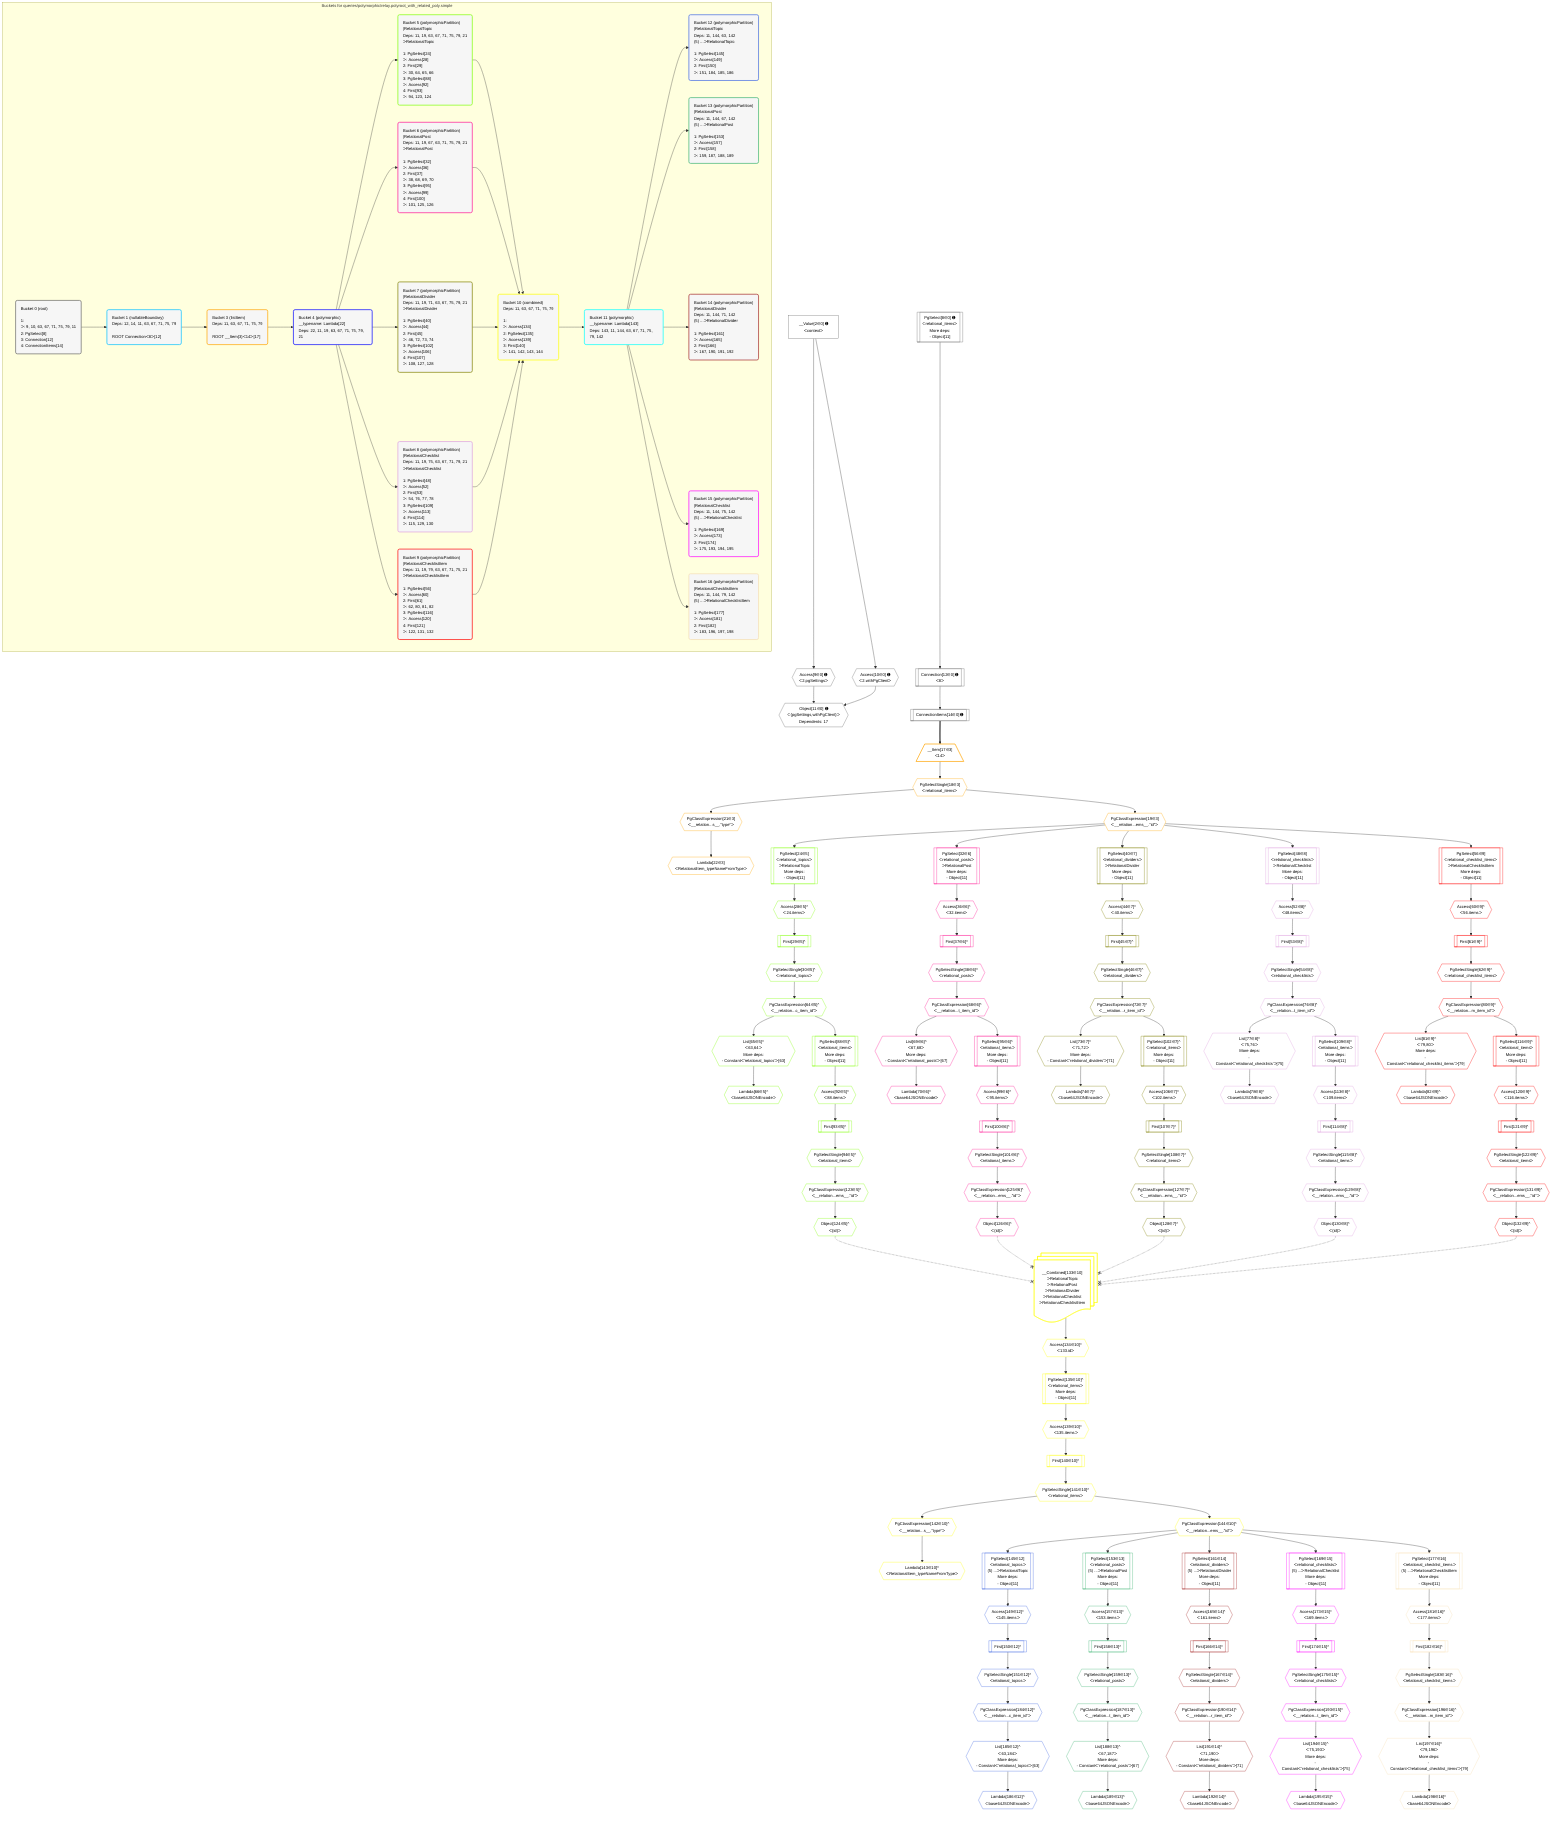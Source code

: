 %%{init: {'themeVariables': { 'fontSize': '12px'}}}%%
graph TD
    classDef path fill:#eee,stroke:#000,color:#000
    classDef plan fill:#fff,stroke-width:1px,color:#000
    classDef itemplan fill:#fff,stroke-width:2px,color:#000
    classDef unbatchedplan fill:#dff,stroke-width:1px,color:#000
    classDef sideeffectplan fill:#fcc,stroke-width:2px,color:#000
    classDef bucket fill:#f6f6f6,color:#000,stroke-width:2px,text-align:left

    subgraph "Buckets for queries/polymorphic/relay.polyroot_with_related_poly.simple"
    Bucket0("Bucket 0 (root)<br /><br />1: <br />ᐳ: 9, 10, 63, 67, 71, 75, 79, 11<br />2: PgSelect[8]<br />3: Connection[12]<br />4: ConnectionItems[14]"):::bucket
    Bucket1("Bucket 1 (nullableBoundary)<br />Deps: 12, 14, 11, 63, 67, 71, 75, 79<br /><br />ROOT Connectionᐸ8ᐳ[12]"):::bucket
    Bucket3("Bucket 3 (listItem)<br />Deps: 11, 63, 67, 71, 75, 79<br /><br />ROOT __Item{3}ᐸ14ᐳ[17]"):::bucket
    Bucket4("Bucket 4 (polymorphic)<br />__typename: Lambda[22]<br />Deps: 22, 11, 19, 63, 67, 71, 75, 79, 21"):::bucket
    Bucket5("Bucket 5 (polymorphicPartition)<br />|RelationalTopic<br />Deps: 11, 19, 63, 67, 71, 75, 79, 21<br />ᐳRelationalTopic<br /><br />1: PgSelect[24]<br />ᐳ: Access[28]<br />2: First[29]<br />ᐳ: 30, 64, 65, 66<br />3: PgSelect[88]<br />ᐳ: Access[92]<br />4: First[93]<br />ᐳ: 94, 123, 124"):::bucket
    Bucket6("Bucket 6 (polymorphicPartition)<br />|RelationalPost<br />Deps: 11, 19, 67, 63, 71, 75, 79, 21<br />ᐳRelationalPost<br /><br />1: PgSelect[32]<br />ᐳ: Access[36]<br />2: First[37]<br />ᐳ: 38, 68, 69, 70<br />3: PgSelect[95]<br />ᐳ: Access[99]<br />4: First[100]<br />ᐳ: 101, 125, 126"):::bucket
    Bucket7("Bucket 7 (polymorphicPartition)<br />|RelationalDivider<br />Deps: 11, 19, 71, 63, 67, 75, 79, 21<br />ᐳRelationalDivider<br /><br />1: PgSelect[40]<br />ᐳ: Access[44]<br />2: First[45]<br />ᐳ: 46, 72, 73, 74<br />3: PgSelect[102]<br />ᐳ: Access[106]<br />4: First[107]<br />ᐳ: 108, 127, 128"):::bucket
    Bucket8("Bucket 8 (polymorphicPartition)<br />|RelationalChecklist<br />Deps: 11, 19, 75, 63, 67, 71, 79, 21<br />ᐳRelationalChecklist<br /><br />1: PgSelect[48]<br />ᐳ: Access[52]<br />2: First[53]<br />ᐳ: 54, 76, 77, 78<br />3: PgSelect[109]<br />ᐳ: Access[113]<br />4: First[114]<br />ᐳ: 115, 129, 130"):::bucket
    Bucket9("Bucket 9 (polymorphicPartition)<br />|RelationalChecklistItem<br />Deps: 11, 19, 79, 63, 67, 71, 75, 21<br />ᐳRelationalChecklistItem<br /><br />1: PgSelect[56]<br />ᐳ: Access[60]<br />2: First[61]<br />ᐳ: 62, 80, 81, 82<br />3: PgSelect[116]<br />ᐳ: Access[120]<br />4: First[121]<br />ᐳ: 122, 131, 132"):::bucket
    Bucket10("Bucket 10 (combined)<br />Deps: 11, 63, 67, 71, 75, 79<br /><br />1: <br />ᐳ: Access[134]<br />2: PgSelect[135]<br />ᐳ: Access[139]<br />3: First[140]<br />ᐳ: 141, 142, 143, 144"):::bucket
    Bucket11("Bucket 11 (polymorphic)<br />__typename: Lambda[143]<br />Deps: 143, 11, 144, 63, 67, 71, 75, 79, 142"):::bucket
    Bucket12("Bucket 12 (polymorphicPartition)<br />|RelationalTopic<br />Deps: 11, 144, 63, 142<br />(5) ...ᐳRelationalTopic<br /><br />1: PgSelect[145]<br />ᐳ: Access[149]<br />2: First[150]<br />ᐳ: 151, 184, 185, 186"):::bucket
    Bucket13("Bucket 13 (polymorphicPartition)<br />|RelationalPost<br />Deps: 11, 144, 67, 142<br />(5) ...ᐳRelationalPost<br /><br />1: PgSelect[153]<br />ᐳ: Access[157]<br />2: First[158]<br />ᐳ: 159, 187, 188, 189"):::bucket
    Bucket14("Bucket 14 (polymorphicPartition)<br />|RelationalDivider<br />Deps: 11, 144, 71, 142<br />(5) ...ᐳRelationalDivider<br /><br />1: PgSelect[161]<br />ᐳ: Access[165]<br />2: First[166]<br />ᐳ: 167, 190, 191, 192"):::bucket
    Bucket15("Bucket 15 (polymorphicPartition)<br />|RelationalChecklist<br />Deps: 11, 144, 75, 142<br />(5) ...ᐳRelationalChecklist<br /><br />1: PgSelect[169]<br />ᐳ: Access[173]<br />2: First[174]<br />ᐳ: 175, 193, 194, 195"):::bucket
    Bucket16("Bucket 16 (polymorphicPartition)<br />|RelationalChecklistItem<br />Deps: 11, 144, 79, 142<br />(5) ...ᐳRelationalChecklistItem<br /><br />1: PgSelect[177]<br />ᐳ: Access[181]<br />2: First[182]<br />ᐳ: 183, 196, 197, 198"):::bucket
    end
    Bucket0 --> Bucket1
    Bucket1 --> Bucket3
    Bucket3 --> Bucket4
    Bucket4 --> Bucket5 & Bucket6 & Bucket7 & Bucket8 & Bucket9
    Bucket5 --> Bucket10
    Bucket6 --> Bucket10
    Bucket7 --> Bucket10
    Bucket8 --> Bucket10
    Bucket9 --> Bucket10
    Bucket10 --> Bucket11
    Bucket11 --> Bucket12 & Bucket13 & Bucket14 & Bucket15 & Bucket16

    %% plan dependencies
    Object11{{"Object[11∈0] ➊<br />ᐸ{pgSettings,withPgClient}ᐳ<br />Dependents: 17"}}:::plan
    Access9{{"Access[9∈0] ➊<br />ᐸ2.pgSettingsᐳ"}}:::plan
    Access10{{"Access[10∈0] ➊<br />ᐸ2.withPgClientᐳ"}}:::plan
    Access9 & Access10 --> Object11
    PgSelect8[["PgSelect[8∈0] ➊<br />ᐸrelational_itemsᐳ<br />More deps:<br />- Object[11]"]]:::plan
    __Value2["__Value[2∈0] ➊<br />ᐸcontextᐳ"]:::plan
    __Value2 --> Access9
    __Value2 --> Access10
    Connection12[["Connection[12∈0] ➊<br />ᐸ8ᐳ"]]:::plan
    PgSelect8 --> Connection12
    ConnectionItems14[["ConnectionItems[14∈0] ➊"]]:::plan
    Connection12 --> ConnectionItems14
    __Item17[/"__Item[17∈3]<br />ᐸ14ᐳ"\]:::itemplan
    ConnectionItems14 ==> __Item17
    PgSelectSingle18{{"PgSelectSingle[18∈3]<br />ᐸrelational_itemsᐳ"}}:::plan
    __Item17 --> PgSelectSingle18
    PgClassExpression19{{"PgClassExpression[19∈3]<br />ᐸ__relation...ems__.”id”ᐳ"}}:::plan
    PgSelectSingle18 --> PgClassExpression19
    PgClassExpression21{{"PgClassExpression[21∈3]<br />ᐸ__relation...s__.”type”ᐳ"}}:::plan
    PgSelectSingle18 --> PgClassExpression21
    Lambda22{{"Lambda[22∈3]<br />ᐸRelationalItem_typeNameFromTypeᐳ"}}:::plan
    PgClassExpression21 --> Lambda22
    PgSelect24[["PgSelect[24∈5]<br />ᐸrelational_topicsᐳ<br />ᐳRelationalTopic<br />More deps:<br />- Object[11]"]]:::plan
    PgClassExpression19 --> PgSelect24
    List65{{"List[65∈5]^<br />ᐸ63,64ᐳ<br />More deps:<br />- Constantᐸ'relational_topics'ᐳ[63]"}}:::plan
    PgClassExpression64{{"PgClassExpression[64∈5]^<br />ᐸ__relation...c_item_id”ᐳ"}}:::plan
    PgClassExpression64 --> List65
    PgSelect88[["PgSelect[88∈5]^<br />ᐸrelational_itemsᐳ<br />More deps:<br />- Object[11]"]]:::plan
    PgClassExpression64 --> PgSelect88
    Access28{{"Access[28∈5]^<br />ᐸ24.itemsᐳ"}}:::plan
    PgSelect24 --> Access28
    First29[["First[29∈5]^"]]:::plan
    Access28 --> First29
    PgSelectSingle30{{"PgSelectSingle[30∈5]^<br />ᐸrelational_topicsᐳ"}}:::plan
    First29 --> PgSelectSingle30
    PgSelectSingle30 --> PgClassExpression64
    Lambda66{{"Lambda[66∈5]^<br />ᐸbase64JSONEncodeᐳ"}}:::plan
    List65 --> Lambda66
    Access92{{"Access[92∈5]^<br />ᐸ88.itemsᐳ"}}:::plan
    PgSelect88 --> Access92
    First93[["First[93∈5]^"]]:::plan
    Access92 --> First93
    PgSelectSingle94{{"PgSelectSingle[94∈5]^<br />ᐸrelational_itemsᐳ"}}:::plan
    First93 --> PgSelectSingle94
    PgClassExpression123{{"PgClassExpression[123∈5]^<br />ᐸ__relation...ems__.”id”ᐳ"}}:::plan
    PgSelectSingle94 --> PgClassExpression123
    Object124{{"Object[124∈5]^<br />ᐸ{id}ᐳ"}}:::plan
    PgClassExpression123 --> Object124
    PgSelect32[["PgSelect[32∈6]<br />ᐸrelational_postsᐳ<br />ᐳRelationalPost<br />More deps:<br />- Object[11]"]]:::plan
    PgClassExpression19 --> PgSelect32
    List69{{"List[69∈6]^<br />ᐸ67,68ᐳ<br />More deps:<br />- Constantᐸ'relational_posts'ᐳ[67]"}}:::plan
    PgClassExpression68{{"PgClassExpression[68∈6]^<br />ᐸ__relation...t_item_id”ᐳ"}}:::plan
    PgClassExpression68 --> List69
    PgSelect95[["PgSelect[95∈6]^<br />ᐸrelational_itemsᐳ<br />More deps:<br />- Object[11]"]]:::plan
    PgClassExpression68 --> PgSelect95
    Access36{{"Access[36∈6]^<br />ᐸ32.itemsᐳ"}}:::plan
    PgSelect32 --> Access36
    First37[["First[37∈6]^"]]:::plan
    Access36 --> First37
    PgSelectSingle38{{"PgSelectSingle[38∈6]^<br />ᐸrelational_postsᐳ"}}:::plan
    First37 --> PgSelectSingle38
    PgSelectSingle38 --> PgClassExpression68
    Lambda70{{"Lambda[70∈6]^<br />ᐸbase64JSONEncodeᐳ"}}:::plan
    List69 --> Lambda70
    Access99{{"Access[99∈6]^<br />ᐸ95.itemsᐳ"}}:::plan
    PgSelect95 --> Access99
    First100[["First[100∈6]^"]]:::plan
    Access99 --> First100
    PgSelectSingle101{{"PgSelectSingle[101∈6]^<br />ᐸrelational_itemsᐳ"}}:::plan
    First100 --> PgSelectSingle101
    PgClassExpression125{{"PgClassExpression[125∈6]^<br />ᐸ__relation...ems__.”id”ᐳ"}}:::plan
    PgSelectSingle101 --> PgClassExpression125
    Object126{{"Object[126∈6]^<br />ᐸ{id}ᐳ"}}:::plan
    PgClassExpression125 --> Object126
    PgSelect40[["PgSelect[40∈7]<br />ᐸrelational_dividersᐳ<br />ᐳRelationalDivider<br />More deps:<br />- Object[11]"]]:::plan
    PgClassExpression19 --> PgSelect40
    List73{{"List[73∈7]^<br />ᐸ71,72ᐳ<br />More deps:<br />- Constantᐸ'relational_dividers'ᐳ[71]"}}:::plan
    PgClassExpression72{{"PgClassExpression[72∈7]^<br />ᐸ__relation...r_item_id”ᐳ"}}:::plan
    PgClassExpression72 --> List73
    PgSelect102[["PgSelect[102∈7]^<br />ᐸrelational_itemsᐳ<br />More deps:<br />- Object[11]"]]:::plan
    PgClassExpression72 --> PgSelect102
    Access44{{"Access[44∈7]^<br />ᐸ40.itemsᐳ"}}:::plan
    PgSelect40 --> Access44
    First45[["First[45∈7]^"]]:::plan
    Access44 --> First45
    PgSelectSingle46{{"PgSelectSingle[46∈7]^<br />ᐸrelational_dividersᐳ"}}:::plan
    First45 --> PgSelectSingle46
    PgSelectSingle46 --> PgClassExpression72
    Lambda74{{"Lambda[74∈7]^<br />ᐸbase64JSONEncodeᐳ"}}:::plan
    List73 --> Lambda74
    Access106{{"Access[106∈7]^<br />ᐸ102.itemsᐳ"}}:::plan
    PgSelect102 --> Access106
    First107[["First[107∈7]^"]]:::plan
    Access106 --> First107
    PgSelectSingle108{{"PgSelectSingle[108∈7]^<br />ᐸrelational_itemsᐳ"}}:::plan
    First107 --> PgSelectSingle108
    PgClassExpression127{{"PgClassExpression[127∈7]^<br />ᐸ__relation...ems__.”id”ᐳ"}}:::plan
    PgSelectSingle108 --> PgClassExpression127
    Object128{{"Object[128∈7]^<br />ᐸ{id}ᐳ"}}:::plan
    PgClassExpression127 --> Object128
    PgSelect48[["PgSelect[48∈8]<br />ᐸrelational_checklistsᐳ<br />ᐳRelationalChecklist<br />More deps:<br />- Object[11]"]]:::plan
    PgClassExpression19 --> PgSelect48
    List77{{"List[77∈8]^<br />ᐸ75,76ᐳ<br />More deps:<br />- Constantᐸ'relational_checklists'ᐳ[75]"}}:::plan
    PgClassExpression76{{"PgClassExpression[76∈8]^<br />ᐸ__relation...t_item_id”ᐳ"}}:::plan
    PgClassExpression76 --> List77
    PgSelect109[["PgSelect[109∈8]^<br />ᐸrelational_itemsᐳ<br />More deps:<br />- Object[11]"]]:::plan
    PgClassExpression76 --> PgSelect109
    Access52{{"Access[52∈8]^<br />ᐸ48.itemsᐳ"}}:::plan
    PgSelect48 --> Access52
    First53[["First[53∈8]^"]]:::plan
    Access52 --> First53
    PgSelectSingle54{{"PgSelectSingle[54∈8]^<br />ᐸrelational_checklistsᐳ"}}:::plan
    First53 --> PgSelectSingle54
    PgSelectSingle54 --> PgClassExpression76
    Lambda78{{"Lambda[78∈8]^<br />ᐸbase64JSONEncodeᐳ"}}:::plan
    List77 --> Lambda78
    Access113{{"Access[113∈8]^<br />ᐸ109.itemsᐳ"}}:::plan
    PgSelect109 --> Access113
    First114[["First[114∈8]^"]]:::plan
    Access113 --> First114
    PgSelectSingle115{{"PgSelectSingle[115∈8]^<br />ᐸrelational_itemsᐳ"}}:::plan
    First114 --> PgSelectSingle115
    PgClassExpression129{{"PgClassExpression[129∈8]^<br />ᐸ__relation...ems__.”id”ᐳ"}}:::plan
    PgSelectSingle115 --> PgClassExpression129
    Object130{{"Object[130∈8]^<br />ᐸ{id}ᐳ"}}:::plan
    PgClassExpression129 --> Object130
    PgSelect56[["PgSelect[56∈9]<br />ᐸrelational_checklist_itemsᐳ<br />ᐳRelationalChecklistItem<br />More deps:<br />- Object[11]"]]:::plan
    PgClassExpression19 --> PgSelect56
    List81{{"List[81∈9]^<br />ᐸ79,80ᐳ<br />More deps:<br />- Constantᐸ'relational_checklist_items'ᐳ[79]"}}:::plan
    PgClassExpression80{{"PgClassExpression[80∈9]^<br />ᐸ__relation...m_item_id”ᐳ"}}:::plan
    PgClassExpression80 --> List81
    PgSelect116[["PgSelect[116∈9]^<br />ᐸrelational_itemsᐳ<br />More deps:<br />- Object[11]"]]:::plan
    PgClassExpression80 --> PgSelect116
    Access60{{"Access[60∈9]^<br />ᐸ56.itemsᐳ"}}:::plan
    PgSelect56 --> Access60
    First61[["First[61∈9]^"]]:::plan
    Access60 --> First61
    PgSelectSingle62{{"PgSelectSingle[62∈9]^<br />ᐸrelational_checklist_itemsᐳ"}}:::plan
    First61 --> PgSelectSingle62
    PgSelectSingle62 --> PgClassExpression80
    Lambda82{{"Lambda[82∈9]^<br />ᐸbase64JSONEncodeᐳ"}}:::plan
    List81 --> Lambda82
    Access120{{"Access[120∈9]^<br />ᐸ116.itemsᐳ"}}:::plan
    PgSelect116 --> Access120
    First121[["First[121∈9]^"]]:::plan
    Access120 --> First121
    PgSelectSingle122{{"PgSelectSingle[122∈9]^<br />ᐸrelational_itemsᐳ"}}:::plan
    First121 --> PgSelectSingle122
    PgClassExpression131{{"PgClassExpression[131∈9]^<br />ᐸ__relation...ems__.”id”ᐳ"}}:::plan
    PgSelectSingle122 --> PgClassExpression131
    Object132{{"Object[132∈9]^<br />ᐸ{id}ᐳ"}}:::plan
    PgClassExpression131 --> Object132
    PgSelect135[["PgSelect[135∈10]^<br />ᐸrelational_itemsᐳ<br />More deps:<br />- Object[11]"]]:::plan
    Access134{{"Access[134∈10]^<br />ᐸ133.idᐳ"}}:::plan
    Access134 --> PgSelect135
    __Value133:::plan@{shape: docs, label: "__Combined[133∈10]<br />ᐳRelationalTopic<br />ᐳRelationalPost<br />ᐳRelationalDivider<br />ᐳRelationalChecklist<br />ᐳRelationalChecklistItem"}
    __Value133 --> Access134
    Access139{{"Access[139∈10]^<br />ᐸ135.itemsᐳ"}}:::plan
    PgSelect135 --> Access139
    First140[["First[140∈10]^"]]:::plan
    Access139 --> First140
    PgSelectSingle141{{"PgSelectSingle[141∈10]^<br />ᐸrelational_itemsᐳ"}}:::plan
    First140 --> PgSelectSingle141
    PgClassExpression142{{"PgClassExpression[142∈10]^<br />ᐸ__relation...s__.”type”ᐳ"}}:::plan
    PgSelectSingle141 --> PgClassExpression142
    Lambda143{{"Lambda[143∈10]^<br />ᐸRelationalItem_typeNameFromTypeᐳ"}}:::plan
    PgClassExpression142 --> Lambda143
    PgClassExpression144{{"PgClassExpression[144∈10]^<br />ᐸ__relation...ems__.”id”ᐳ"}}:::plan
    PgSelectSingle141 --> PgClassExpression144
    PgSelect145[["PgSelect[145∈12]<br />ᐸrelational_topicsᐳ<br />(5) ...ᐳRelationalTopic<br />More deps:<br />- Object[11]"]]:::plan
    PgClassExpression144 --> PgSelect145
    List185{{"List[185∈12]^<br />ᐸ63,184ᐳ<br />More deps:<br />- Constantᐸ'relational_topics'ᐳ[63]"}}:::plan
    PgClassExpression184{{"PgClassExpression[184∈12]^<br />ᐸ__relation...c_item_id”ᐳ"}}:::plan
    PgClassExpression184 --> List185
    Access149{{"Access[149∈12]^<br />ᐸ145.itemsᐳ"}}:::plan
    PgSelect145 --> Access149
    First150[["First[150∈12]^"]]:::plan
    Access149 --> First150
    PgSelectSingle151{{"PgSelectSingle[151∈12]^<br />ᐸrelational_topicsᐳ"}}:::plan
    First150 --> PgSelectSingle151
    PgSelectSingle151 --> PgClassExpression184
    Lambda186{{"Lambda[186∈12]^<br />ᐸbase64JSONEncodeᐳ"}}:::plan
    List185 --> Lambda186
    PgSelect153[["PgSelect[153∈13]<br />ᐸrelational_postsᐳ<br />(5) ...ᐳRelationalPost<br />More deps:<br />- Object[11]"]]:::plan
    PgClassExpression144 --> PgSelect153
    List188{{"List[188∈13]^<br />ᐸ67,187ᐳ<br />More deps:<br />- Constantᐸ'relational_posts'ᐳ[67]"}}:::plan
    PgClassExpression187{{"PgClassExpression[187∈13]^<br />ᐸ__relation...t_item_id”ᐳ"}}:::plan
    PgClassExpression187 --> List188
    Access157{{"Access[157∈13]^<br />ᐸ153.itemsᐳ"}}:::plan
    PgSelect153 --> Access157
    First158[["First[158∈13]^"]]:::plan
    Access157 --> First158
    PgSelectSingle159{{"PgSelectSingle[159∈13]^<br />ᐸrelational_postsᐳ"}}:::plan
    First158 --> PgSelectSingle159
    PgSelectSingle159 --> PgClassExpression187
    Lambda189{{"Lambda[189∈13]^<br />ᐸbase64JSONEncodeᐳ"}}:::plan
    List188 --> Lambda189
    PgSelect161[["PgSelect[161∈14]<br />ᐸrelational_dividersᐳ<br />(5) ...ᐳRelationalDivider<br />More deps:<br />- Object[11]"]]:::plan
    PgClassExpression144 --> PgSelect161
    List191{{"List[191∈14]^<br />ᐸ71,190ᐳ<br />More deps:<br />- Constantᐸ'relational_dividers'ᐳ[71]"}}:::plan
    PgClassExpression190{{"PgClassExpression[190∈14]^<br />ᐸ__relation...r_item_id”ᐳ"}}:::plan
    PgClassExpression190 --> List191
    Access165{{"Access[165∈14]^<br />ᐸ161.itemsᐳ"}}:::plan
    PgSelect161 --> Access165
    First166[["First[166∈14]^"]]:::plan
    Access165 --> First166
    PgSelectSingle167{{"PgSelectSingle[167∈14]^<br />ᐸrelational_dividersᐳ"}}:::plan
    First166 --> PgSelectSingle167
    PgSelectSingle167 --> PgClassExpression190
    Lambda192{{"Lambda[192∈14]^<br />ᐸbase64JSONEncodeᐳ"}}:::plan
    List191 --> Lambda192
    PgSelect169[["PgSelect[169∈15]<br />ᐸrelational_checklistsᐳ<br />(5) ...ᐳRelationalChecklist<br />More deps:<br />- Object[11]"]]:::plan
    PgClassExpression144 --> PgSelect169
    List194{{"List[194∈15]^<br />ᐸ75,193ᐳ<br />More deps:<br />- Constantᐸ'relational_checklists'ᐳ[75]"}}:::plan
    PgClassExpression193{{"PgClassExpression[193∈15]^<br />ᐸ__relation...t_item_id”ᐳ"}}:::plan
    PgClassExpression193 --> List194
    Access173{{"Access[173∈15]^<br />ᐸ169.itemsᐳ"}}:::plan
    PgSelect169 --> Access173
    First174[["First[174∈15]^"]]:::plan
    Access173 --> First174
    PgSelectSingle175{{"PgSelectSingle[175∈15]^<br />ᐸrelational_checklistsᐳ"}}:::plan
    First174 --> PgSelectSingle175
    PgSelectSingle175 --> PgClassExpression193
    Lambda195{{"Lambda[195∈15]^<br />ᐸbase64JSONEncodeᐳ"}}:::plan
    List194 --> Lambda195
    PgSelect177[["PgSelect[177∈16]<br />ᐸrelational_checklist_itemsᐳ<br />(5) ...ᐳRelationalChecklistItem<br />More deps:<br />- Object[11]"]]:::plan
    PgClassExpression144 --> PgSelect177
    List197{{"List[197∈16]^<br />ᐸ79,196ᐳ<br />More deps:<br />- Constantᐸ'relational_checklist_items'ᐳ[79]"}}:::plan
    PgClassExpression196{{"PgClassExpression[196∈16]^<br />ᐸ__relation...m_item_id”ᐳ"}}:::plan
    PgClassExpression196 --> List197
    Access181{{"Access[181∈16]^<br />ᐸ177.itemsᐳ"}}:::plan
    PgSelect177 --> Access181
    First182[["First[182∈16]^"]]:::plan
    Access181 --> First182
    PgSelectSingle183{{"PgSelectSingle[183∈16]^<br />ᐸrelational_checklist_itemsᐳ"}}:::plan
    First182 --> PgSelectSingle183
    PgSelectSingle183 --> PgClassExpression196
    Lambda198{{"Lambda[198∈16]^<br />ᐸbase64JSONEncodeᐳ"}}:::plan
    List197 --> Lambda198

    %% define steps
    classDef bucket0 stroke:#696969
    class Bucket0,__Value2,PgSelect8,Access9,Access10,Object11,Connection12,ConnectionItems14 bucket0
    classDef bucket1 stroke:#00bfff
    class Bucket1 bucket1
    classDef bucket3 stroke:#ffa500
    class Bucket3,__Item17,PgSelectSingle18,PgClassExpression19,PgClassExpression21,Lambda22 bucket3
    classDef bucket4 stroke:#0000ff
    class Bucket4 bucket4
    classDef bucket5 stroke:#7fff00
    class Bucket5,PgSelect24,Access28,First29,PgSelectSingle30,PgClassExpression64,List65,Lambda66,PgSelect88,Access92,First93,PgSelectSingle94,PgClassExpression123,Object124 bucket5
    classDef bucket6 stroke:#ff1493
    class Bucket6,PgSelect32,Access36,First37,PgSelectSingle38,PgClassExpression68,List69,Lambda70,PgSelect95,Access99,First100,PgSelectSingle101,PgClassExpression125,Object126 bucket6
    classDef bucket7 stroke:#808000
    class Bucket7,PgSelect40,Access44,First45,PgSelectSingle46,PgClassExpression72,List73,Lambda74,PgSelect102,Access106,First107,PgSelectSingle108,PgClassExpression127,Object128 bucket7
    classDef bucket8 stroke:#dda0dd
    class Bucket8,PgSelect48,Access52,First53,PgSelectSingle54,PgClassExpression76,List77,Lambda78,PgSelect109,Access113,First114,PgSelectSingle115,PgClassExpression129,Object130 bucket8
    classDef bucket9 stroke:#ff0000
    class Bucket9,PgSelect56,Access60,First61,PgSelectSingle62,PgClassExpression80,List81,Lambda82,PgSelect116,Access120,First121,PgSelectSingle122,PgClassExpression131,Object132 bucket9
    classDef bucket10 stroke:#ffff00
    class Bucket10,__Value133,Access134,PgSelect135,Access139,First140,PgSelectSingle141,PgClassExpression142,Lambda143,PgClassExpression144 bucket10
    classDef bucket11 stroke:#00ffff
    class Bucket11 bucket11
    classDef bucket12 stroke:#4169e1
    class Bucket12,PgSelect145,Access149,First150,PgSelectSingle151,PgClassExpression184,List185,Lambda186 bucket12
    classDef bucket13 stroke:#3cb371
    class Bucket13,PgSelect153,Access157,First158,PgSelectSingle159,PgClassExpression187,List188,Lambda189 bucket13
    classDef bucket14 stroke:#a52a2a
    class Bucket14,PgSelect161,Access165,First166,PgSelectSingle167,PgClassExpression190,List191,Lambda192 bucket14
    classDef bucket15 stroke:#ff00ff
    class Bucket15,PgSelect169,Access173,First174,PgSelectSingle175,PgClassExpression193,List194,Lambda195 bucket15
    classDef bucket16 stroke:#f5deb3
    class Bucket16,PgSelect177,Access181,First182,PgSelectSingle183,PgClassExpression196,List197,Lambda198 bucket16

    Object124 -.-x __Value133
    Object126 -.-x __Value133
    Object128 -.-x __Value133
    Object130 -.-x __Value133
    Object132 -.-x __Value133